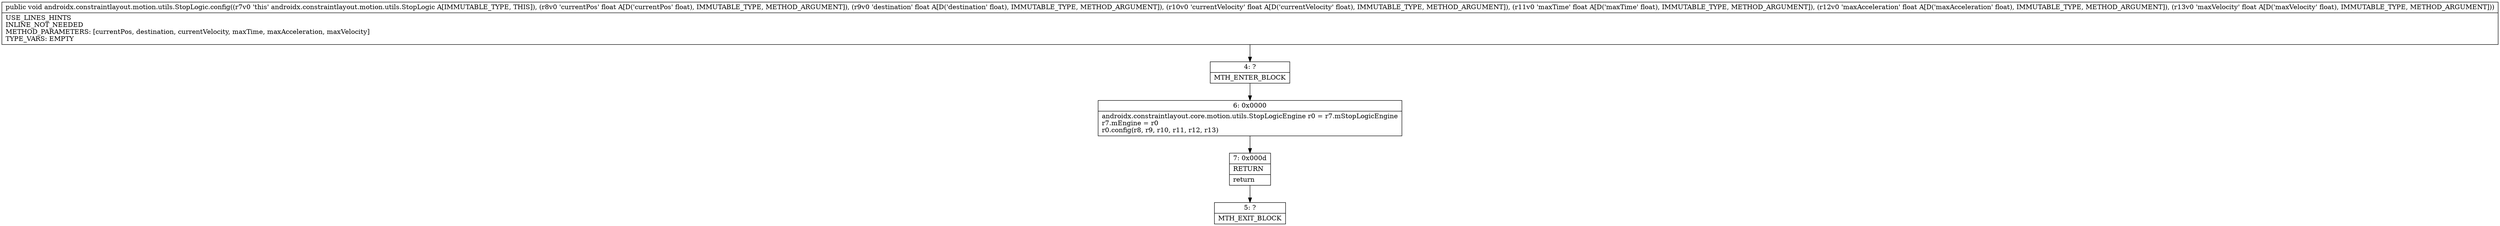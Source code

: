 digraph "CFG forandroidx.constraintlayout.motion.utils.StopLogic.config(FFFFFF)V" {
Node_4 [shape=record,label="{4\:\ ?|MTH_ENTER_BLOCK\l}"];
Node_6 [shape=record,label="{6\:\ 0x0000|androidx.constraintlayout.core.motion.utils.StopLogicEngine r0 = r7.mStopLogicEngine\lr7.mEngine = r0\lr0.config(r8, r9, r10, r11, r12, r13)\l}"];
Node_7 [shape=record,label="{7\:\ 0x000d|RETURN\l|return\l}"];
Node_5 [shape=record,label="{5\:\ ?|MTH_EXIT_BLOCK\l}"];
MethodNode[shape=record,label="{public void androidx.constraintlayout.motion.utils.StopLogic.config((r7v0 'this' androidx.constraintlayout.motion.utils.StopLogic A[IMMUTABLE_TYPE, THIS]), (r8v0 'currentPos' float A[D('currentPos' float), IMMUTABLE_TYPE, METHOD_ARGUMENT]), (r9v0 'destination' float A[D('destination' float), IMMUTABLE_TYPE, METHOD_ARGUMENT]), (r10v0 'currentVelocity' float A[D('currentVelocity' float), IMMUTABLE_TYPE, METHOD_ARGUMENT]), (r11v0 'maxTime' float A[D('maxTime' float), IMMUTABLE_TYPE, METHOD_ARGUMENT]), (r12v0 'maxAcceleration' float A[D('maxAcceleration' float), IMMUTABLE_TYPE, METHOD_ARGUMENT]), (r13v0 'maxVelocity' float A[D('maxVelocity' float), IMMUTABLE_TYPE, METHOD_ARGUMENT]))  | USE_LINES_HINTS\lINLINE_NOT_NEEDED\lMETHOD_PARAMETERS: [currentPos, destination, currentVelocity, maxTime, maxAcceleration, maxVelocity]\lTYPE_VARS: EMPTY\l}"];
MethodNode -> Node_4;Node_4 -> Node_6;
Node_6 -> Node_7;
Node_7 -> Node_5;
}

